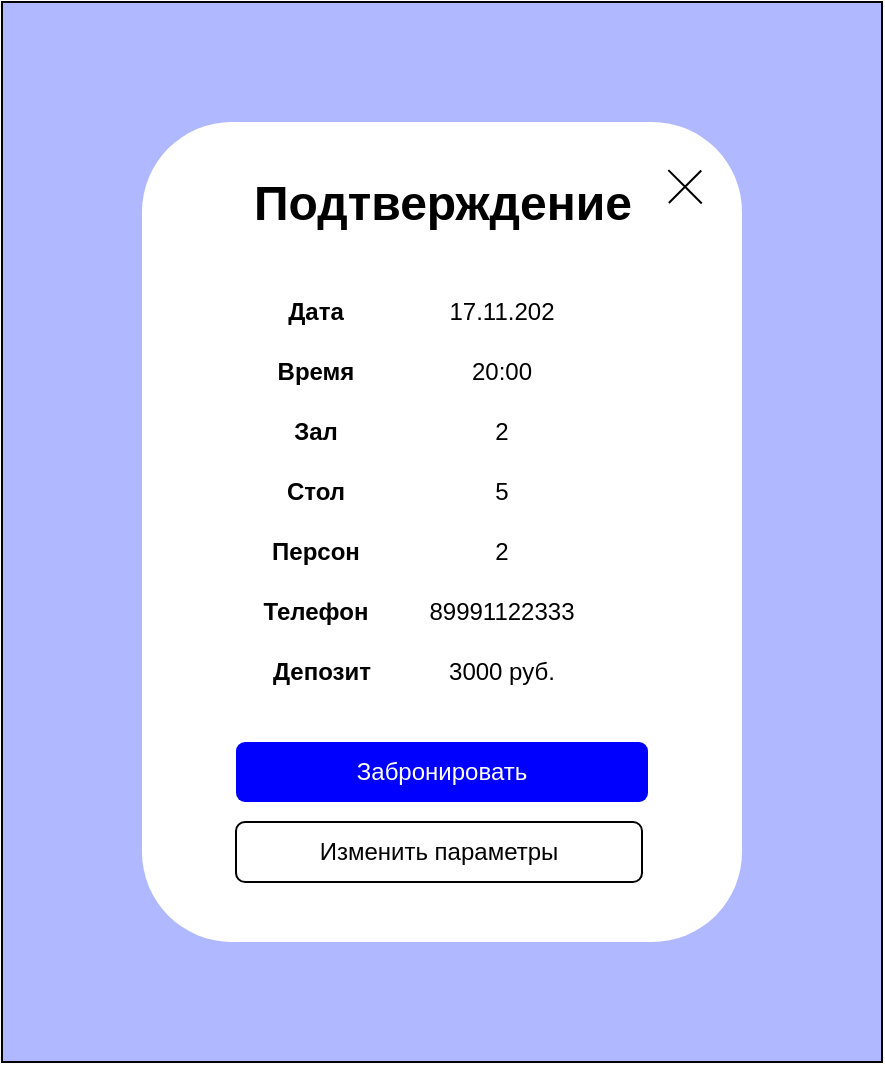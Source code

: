 <mxfile version="22.1.2" type="device">
  <diagram name="Страница — 1" id="FYUcbcnaf--P3dexhryS">
    <mxGraphModel dx="756" dy="419" grid="1" gridSize="10" guides="1" tooltips="1" connect="1" arrows="1" fold="1" page="1" pageScale="1" pageWidth="827" pageHeight="1169" math="0" shadow="0">
      <root>
        <mxCell id="0" />
        <mxCell id="1" parent="0" />
        <mxCell id="7M7wtbTKfdPqytFjPpsr-1" value="" style="rounded=0;whiteSpace=wrap;html=1;fillColor=#B0B8FF;" parent="1" vertex="1">
          <mxGeometry x="160" y="50" width="440" height="530" as="geometry" />
        </mxCell>
        <mxCell id="7M7wtbTKfdPqytFjPpsr-3" value="" style="rounded=1;whiteSpace=wrap;html=1;strokeColor=none;" parent="1" vertex="1">
          <mxGeometry x="230" y="110" width="300" height="410" as="geometry" />
        </mxCell>
        <mxCell id="7M7wtbTKfdPqytFjPpsr-6" value="" style="shape=cross;whiteSpace=wrap;html=1;rotation=45;size=0;" parent="1" vertex="1">
          <mxGeometry x="489.73" y="130.92" width="23.6" height="22.93" as="geometry" />
        </mxCell>
        <mxCell id="7M7wtbTKfdPqytFjPpsr-9" value="Подтверждение" style="text;strokeColor=none;fillColor=none;html=1;fontSize=24;fontStyle=1;verticalAlign=middle;align=center;" parent="1" vertex="1">
          <mxGeometry x="330" y="130.92" width="100" height="40" as="geometry" />
        </mxCell>
        <mxCell id="7M7wtbTKfdPqytFjPpsr-15" value="" style="rounded=1;whiteSpace=wrap;html=1;fillColor=#0000FF;fontColor=#FFFFFF;strokeColor=none;" parent="1" vertex="1">
          <mxGeometry x="277" y="420" width="206" height="30" as="geometry" />
        </mxCell>
        <mxCell id="7M7wtbTKfdPqytFjPpsr-16" value="Забронировать" style="text;html=1;strokeColor=none;fillColor=none;align=center;verticalAlign=middle;whiteSpace=wrap;rounded=0;fontColor=#FFFFFF;" parent="1" vertex="1">
          <mxGeometry x="350" y="420" width="60" height="30" as="geometry" />
        </mxCell>
        <mxCell id="PR7aIYtVCX7w1PCpPqz6-29" value="Дата" style="text;html=1;strokeColor=none;fillColor=none;align=center;verticalAlign=middle;whiteSpace=wrap;rounded=0;fontStyle=1" parent="1" vertex="1">
          <mxGeometry x="287" y="190" width="60" height="30" as="geometry" />
        </mxCell>
        <mxCell id="PR7aIYtVCX7w1PCpPqz6-31" value="Время" style="text;html=1;strokeColor=none;fillColor=none;align=center;verticalAlign=middle;whiteSpace=wrap;rounded=0;fontStyle=1" parent="1" vertex="1">
          <mxGeometry x="287" y="220" width="60" height="30" as="geometry" />
        </mxCell>
        <mxCell id="PR7aIYtVCX7w1PCpPqz6-32" value="Зал" style="text;html=1;strokeColor=none;fillColor=none;align=center;verticalAlign=middle;whiteSpace=wrap;rounded=0;fontStyle=1" parent="1" vertex="1">
          <mxGeometry x="287" y="250" width="60" height="30" as="geometry" />
        </mxCell>
        <mxCell id="PR7aIYtVCX7w1PCpPqz6-33" value="Стол" style="text;html=1;strokeColor=none;fillColor=none;align=center;verticalAlign=middle;whiteSpace=wrap;rounded=0;fontStyle=1" parent="1" vertex="1">
          <mxGeometry x="287" y="280" width="60" height="30" as="geometry" />
        </mxCell>
        <mxCell id="PR7aIYtVCX7w1PCpPqz6-34" value="Персон" style="text;html=1;strokeColor=none;fillColor=none;align=center;verticalAlign=middle;whiteSpace=wrap;rounded=0;fontStyle=1" parent="1" vertex="1">
          <mxGeometry x="287" y="310" width="60" height="30" as="geometry" />
        </mxCell>
        <mxCell id="PR7aIYtVCX7w1PCpPqz6-35" value="17.11.202" style="text;html=1;strokeColor=none;fillColor=none;align=center;verticalAlign=middle;whiteSpace=wrap;rounded=0;" parent="1" vertex="1">
          <mxGeometry x="380" y="190" width="60" height="30" as="geometry" />
        </mxCell>
        <mxCell id="PR7aIYtVCX7w1PCpPqz6-36" value="20:00" style="text;html=1;strokeColor=none;fillColor=none;align=center;verticalAlign=middle;whiteSpace=wrap;rounded=0;" parent="1" vertex="1">
          <mxGeometry x="380" y="220" width="60" height="30" as="geometry" />
        </mxCell>
        <mxCell id="PR7aIYtVCX7w1PCpPqz6-37" value="2" style="text;html=1;strokeColor=none;fillColor=none;align=center;verticalAlign=middle;whiteSpace=wrap;rounded=0;" parent="1" vertex="1">
          <mxGeometry x="380" y="250" width="60" height="30" as="geometry" />
        </mxCell>
        <mxCell id="PR7aIYtVCX7w1PCpPqz6-38" value="5" style="text;html=1;strokeColor=none;fillColor=none;align=center;verticalAlign=middle;whiteSpace=wrap;rounded=0;" parent="1" vertex="1">
          <mxGeometry x="380" y="280" width="60" height="30" as="geometry" />
        </mxCell>
        <mxCell id="PR7aIYtVCX7w1PCpPqz6-39" value="2" style="text;html=1;strokeColor=none;fillColor=none;align=center;verticalAlign=middle;whiteSpace=wrap;rounded=0;" parent="1" vertex="1">
          <mxGeometry x="380" y="310" width="60" height="30" as="geometry" />
        </mxCell>
        <mxCell id="PR7aIYtVCX7w1PCpPqz6-40" value="Телефон" style="text;html=1;strokeColor=none;fillColor=none;align=center;verticalAlign=middle;whiteSpace=wrap;rounded=0;fontStyle=1" parent="1" vertex="1">
          <mxGeometry x="287" y="340" width="60" height="30" as="geometry" />
        </mxCell>
        <mxCell id="PR7aIYtVCX7w1PCpPqz6-42" value="89991122333" style="text;html=1;strokeColor=none;fillColor=none;align=center;verticalAlign=middle;whiteSpace=wrap;rounded=0;" parent="1" vertex="1">
          <mxGeometry x="380" y="340" width="60" height="30" as="geometry" />
        </mxCell>
        <mxCell id="Oe44TJtjHsyN8h7J8hER-1" value="Депозит" style="text;html=1;strokeColor=none;fillColor=none;align=center;verticalAlign=middle;whiteSpace=wrap;rounded=0;fontStyle=1" parent="1" vertex="1">
          <mxGeometry x="290" y="370" width="60" height="30" as="geometry" />
        </mxCell>
        <mxCell id="Oe44TJtjHsyN8h7J8hER-2" value="3000 руб." style="text;html=1;strokeColor=none;fillColor=none;align=center;verticalAlign=middle;whiteSpace=wrap;rounded=0;" parent="1" vertex="1">
          <mxGeometry x="380" y="370" width="60" height="30" as="geometry" />
        </mxCell>
        <mxCell id="qz7Vjii6YjgO2xugXoNn-1" value="Изменить параметры" style="rounded=1;whiteSpace=wrap;html=1;" vertex="1" parent="1">
          <mxGeometry x="277" y="460" width="203" height="30" as="geometry" />
        </mxCell>
      </root>
    </mxGraphModel>
  </diagram>
</mxfile>
